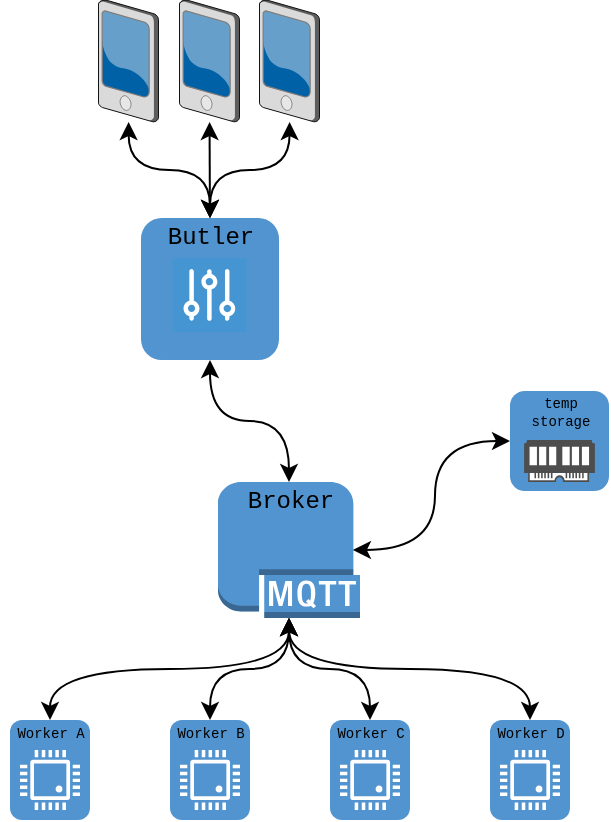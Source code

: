 <mxfile version="13.2.4" type="device"><diagram id="cu92Uepj93oP0r_YTjtZ" name="Page-1"><mxGraphModel dx="395" dy="229" grid="1" gridSize="10" guides="1" tooltips="1" connect="1" arrows="1" fold="1" page="1" pageScale="1" pageWidth="1100" pageHeight="850" math="0" shadow="0"><root><mxCell id="0"/><mxCell id="1" parent="0"/><mxCell id="rV9zs0hqMG50_5lKL3qY-25" style="edgeStyle=orthogonalEdgeStyle;curved=1;orthogonalLoop=1;jettySize=auto;html=1;exitX=0.5;exitY=1;exitDx=0;exitDy=0;startArrow=classic;startFill=1;fontFamily=Courier New;fontSize=7;" edge="1" parent="1" source="rV9zs0hqMG50_5lKL3qY-2" target="nn-2mk0rnkZ7YIND22Ct-1"><mxGeometry relative="1" as="geometry"/></mxCell><mxCell id="rV9zs0hqMG50_5lKL3qY-2" value="" style="rounded=1;whiteSpace=wrap;html=1;fillColor=#5294CF;strokeColor=none;" vertex="1" parent="1"><mxGeometry x="505.5" y="259" width="69" height="71" as="geometry"/></mxCell><mxCell id="rV9zs0hqMG50_5lKL3qY-20" style="edgeStyle=orthogonalEdgeStyle;curved=1;orthogonalLoop=1;jettySize=auto;html=1;exitX=0.5;exitY=1;exitDx=0;exitDy=0;exitPerimeter=0;entryX=0.5;entryY=0;entryDx=0;entryDy=0;startArrow=classic;startFill=1;fontFamily=Courier New;fontSize=7;" edge="1" parent="1" source="nn-2mk0rnkZ7YIND22Ct-1" target="rV9zs0hqMG50_5lKL3qY-7"><mxGeometry relative="1" as="geometry"/></mxCell><mxCell id="nn-2mk0rnkZ7YIND22Ct-1" value="" style="outlineConnect=0;dashed=0;verticalLabelPosition=bottom;verticalAlign=top;align=center;html=1;shape=mxgraph.aws3.mqtt_protocol;fillColor=#5294CF;gradientColor=none;" parent="1" vertex="1"><mxGeometry x="544" y="391" width="71" height="68" as="geometry"/></mxCell><mxCell id="nn-2mk0rnkZ7YIND22Ct-2" value="Broker" style="text;html=1;resizable=0;autosize=1;align=center;verticalAlign=middle;points=[];fillColor=none;strokeColor=none;rounded=0;fontFamily=Courier New;" parent="1" vertex="1"><mxGeometry x="549.5" y="391" width="60" height="20" as="geometry"/></mxCell><mxCell id="nn-2mk0rnkZ7YIND22Ct-3" value="" style="pointerEvents=1;shadow=0;dashed=0;html=1;strokeColor=none;fillColor=#4495D1;labelPosition=center;verticalLabelPosition=bottom;verticalAlign=top;align=center;outlineConnect=0;shape=mxgraph.veeam.controller;" parent="1" vertex="1"><mxGeometry x="521.25" y="279" width="37" height="37" as="geometry"/></mxCell><mxCell id="nn-2mk0rnkZ7YIND22Ct-5" value="Butler" style="text;html=1;resizable=0;autosize=1;align=center;verticalAlign=middle;points=[];fillColor=none;strokeColor=none;rounded=0;fontFamily=Courier New;" parent="1" vertex="1"><mxGeometry x="509.75" y="259" width="60" height="20" as="geometry"/></mxCell><mxCell id="rV9zs0hqMG50_5lKL3qY-24" style="edgeStyle=orthogonalEdgeStyle;curved=1;orthogonalLoop=1;jettySize=auto;html=1;exitX=0.5;exitY=0;exitDx=0;exitDy=0;entryX=0.5;entryY=1;entryDx=0;entryDy=0;entryPerimeter=0;startArrow=classic;startFill=1;fontFamily=Courier New;fontSize=7;" edge="1" parent="1" source="nn-2mk0rnkZ7YIND22Ct-7" target="nn-2mk0rnkZ7YIND22Ct-1"><mxGeometry relative="1" as="geometry"/></mxCell><mxCell id="nn-2mk0rnkZ7YIND22Ct-7" value="" style="rounded=1;whiteSpace=wrap;html=1;fillColor=#5294CF;strokeColor=none;" parent="1" vertex="1"><mxGeometry x="440" y="510" width="40" height="50" as="geometry"/></mxCell><mxCell id="nn-2mk0rnkZ7YIND22Ct-6" value="" style="pointerEvents=1;shadow=0;dashed=0;html=1;strokeColor=none;fillColor=#FFFFFF;labelPosition=center;verticalLabelPosition=bottom;verticalAlign=top;align=center;outlineConnect=0;shape=mxgraph.veeam.cpu;" parent="1" vertex="1"><mxGeometry x="445" y="525" width="30" height="30" as="geometry"/></mxCell><mxCell id="rV9zs0hqMG50_5lKL3qY-6" value="&lt;font face=&quot;Courier New&quot;&gt;Worker A&lt;/font&gt;" style="text;html=1;resizable=0;autosize=1;align=center;verticalAlign=middle;points=[];fillColor=none;strokeColor=none;rounded=0;fontSize=7;" vertex="1" parent="1"><mxGeometry x="435" y="512" width="50" height="10" as="geometry"/></mxCell><mxCell id="rV9zs0hqMG50_5lKL3qY-7" value="" style="rounded=1;whiteSpace=wrap;html=1;fillColor=#5294CF;strokeColor=none;" vertex="1" parent="1"><mxGeometry x="520" y="510" width="40" height="50" as="geometry"/></mxCell><mxCell id="rV9zs0hqMG50_5lKL3qY-8" value="" style="pointerEvents=1;shadow=0;dashed=0;html=1;strokeColor=none;fillColor=#FFFFFF;labelPosition=center;verticalLabelPosition=bottom;verticalAlign=top;align=center;outlineConnect=0;shape=mxgraph.veeam.cpu;" vertex="1" parent="1"><mxGeometry x="525" y="525" width="30" height="30" as="geometry"/></mxCell><mxCell id="rV9zs0hqMG50_5lKL3qY-9" value="&lt;font face=&quot;Courier New&quot;&gt;Worker B&lt;/font&gt;" style="text;html=1;resizable=0;autosize=1;align=center;verticalAlign=middle;points=[];fillColor=none;strokeColor=none;rounded=0;fontSize=7;" vertex="1" parent="1"><mxGeometry x="515" y="512" width="50" height="10" as="geometry"/></mxCell><mxCell id="rV9zs0hqMG50_5lKL3qY-22" style="edgeStyle=orthogonalEdgeStyle;curved=1;orthogonalLoop=1;jettySize=auto;html=1;exitX=0.5;exitY=0;exitDx=0;exitDy=0;startArrow=classic;startFill=1;fontFamily=Courier New;fontSize=7;" edge="1" parent="1" source="rV9zs0hqMG50_5lKL3qY-10" target="nn-2mk0rnkZ7YIND22Ct-1"><mxGeometry relative="1" as="geometry"/></mxCell><mxCell id="rV9zs0hqMG50_5lKL3qY-10" value="" style="rounded=1;whiteSpace=wrap;html=1;fillColor=#5294CF;strokeColor=none;" vertex="1" parent="1"><mxGeometry x="600" y="510" width="40" height="50" as="geometry"/></mxCell><mxCell id="rV9zs0hqMG50_5lKL3qY-11" value="" style="pointerEvents=1;shadow=0;dashed=0;html=1;strokeColor=none;fillColor=#FFFFFF;labelPosition=center;verticalLabelPosition=bottom;verticalAlign=top;align=center;outlineConnect=0;shape=mxgraph.veeam.cpu;" vertex="1" parent="1"><mxGeometry x="605" y="525" width="30" height="30" as="geometry"/></mxCell><mxCell id="rV9zs0hqMG50_5lKL3qY-12" value="&lt;font face=&quot;Courier New&quot;&gt;Worker C&lt;/font&gt;" style="text;html=1;resizable=0;autosize=1;align=center;verticalAlign=middle;points=[];fillColor=none;strokeColor=none;rounded=0;fontSize=7;" vertex="1" parent="1"><mxGeometry x="595" y="512" width="50" height="10" as="geometry"/></mxCell><mxCell id="rV9zs0hqMG50_5lKL3qY-23" style="edgeStyle=orthogonalEdgeStyle;curved=1;orthogonalLoop=1;jettySize=auto;html=1;exitX=0.5;exitY=0;exitDx=0;exitDy=0;entryX=0.5;entryY=1;entryDx=0;entryDy=0;entryPerimeter=0;startArrow=classic;startFill=1;fontFamily=Courier New;fontSize=7;" edge="1" parent="1" source="rV9zs0hqMG50_5lKL3qY-13" target="nn-2mk0rnkZ7YIND22Ct-1"><mxGeometry relative="1" as="geometry"/></mxCell><mxCell id="rV9zs0hqMG50_5lKL3qY-13" value="" style="rounded=1;whiteSpace=wrap;html=1;fillColor=#5294CF;strokeColor=none;" vertex="1" parent="1"><mxGeometry x="680" y="510" width="40" height="50" as="geometry"/></mxCell><mxCell id="rV9zs0hqMG50_5lKL3qY-14" value="" style="pointerEvents=1;shadow=0;dashed=0;html=1;strokeColor=none;fillColor=#FFFFFF;labelPosition=center;verticalLabelPosition=bottom;verticalAlign=top;align=center;outlineConnect=0;shape=mxgraph.veeam.cpu;" vertex="1" parent="1"><mxGeometry x="685" y="525" width="30" height="30" as="geometry"/></mxCell><mxCell id="rV9zs0hqMG50_5lKL3qY-15" value="&lt;font face=&quot;Courier New&quot;&gt;Worker D&lt;/font&gt;" style="text;html=1;resizable=0;autosize=1;align=center;verticalAlign=middle;points=[];fillColor=none;strokeColor=none;rounded=0;fontSize=7;" vertex="1" parent="1"><mxGeometry x="675" y="512" width="50" height="10" as="geometry"/></mxCell><mxCell id="rV9zs0hqMG50_5lKL3qY-31" style="edgeStyle=orthogonalEdgeStyle;curved=1;orthogonalLoop=1;jettySize=auto;html=1;exitX=0;exitY=0.5;exitDx=0;exitDy=0;entryX=0.95;entryY=0.5;entryDx=0;entryDy=0;entryPerimeter=0;startArrow=classic;startFill=1;fontFamily=Courier New;fontSize=7;" edge="1" parent="1" source="rV9zs0hqMG50_5lKL3qY-26" target="nn-2mk0rnkZ7YIND22Ct-1"><mxGeometry relative="1" as="geometry"/></mxCell><mxCell id="rV9zs0hqMG50_5lKL3qY-26" value="" style="rounded=1;whiteSpace=wrap;html=1;fillColor=#5294CF;strokeColor=none;" vertex="1" parent="1"><mxGeometry x="690" y="345.5" width="49.5" height="50" as="geometry"/></mxCell><mxCell id="rV9zs0hqMG50_5lKL3qY-41" style="edgeStyle=orthogonalEdgeStyle;curved=1;orthogonalLoop=1;jettySize=auto;html=1;entryX=0.5;entryY=0;entryDx=0;entryDy=0;startArrow=classic;startFill=1;fontFamily=Courier New;fontSize=7;" edge="1" parent="1" source="rV9zs0hqMG50_5lKL3qY-37" target="rV9zs0hqMG50_5lKL3qY-2"><mxGeometry relative="1" as="geometry"/></mxCell><mxCell id="rV9zs0hqMG50_5lKL3qY-37" value="" style="verticalLabelPosition=bottom;aspect=fixed;html=1;verticalAlign=top;strokeColor=none;align=center;outlineConnect=0;shape=mxgraph.citrix.pda;fillColor=#5294CF;fontFamily=Courier New;fontSize=7;" vertex="1" parent="1"><mxGeometry x="484.25" y="150" width="30" height="61" as="geometry"/></mxCell><mxCell id="rV9zs0hqMG50_5lKL3qY-42" style="edgeStyle=orthogonalEdgeStyle;curved=1;orthogonalLoop=1;jettySize=auto;html=1;entryX=0.5;entryY=0;entryDx=0;entryDy=0;startArrow=classic;startFill=1;fontFamily=Courier New;fontSize=7;" edge="1" parent="1" source="rV9zs0hqMG50_5lKL3qY-38" target="rV9zs0hqMG50_5lKL3qY-2"><mxGeometry relative="1" as="geometry"/></mxCell><mxCell id="rV9zs0hqMG50_5lKL3qY-38" value="" style="verticalLabelPosition=bottom;aspect=fixed;html=1;verticalAlign=top;strokeColor=none;align=center;outlineConnect=0;shape=mxgraph.citrix.pda;fillColor=#5294CF;fontFamily=Courier New;fontSize=7;" vertex="1" parent="1"><mxGeometry x="524.75" y="150" width="30" height="61" as="geometry"/></mxCell><mxCell id="rV9zs0hqMG50_5lKL3qY-43" style="edgeStyle=orthogonalEdgeStyle;curved=1;orthogonalLoop=1;jettySize=auto;html=1;entryX=0.5;entryY=0;entryDx=0;entryDy=0;startArrow=classic;startFill=1;fontFamily=Courier New;fontSize=7;" edge="1" parent="1" source="rV9zs0hqMG50_5lKL3qY-39" target="rV9zs0hqMG50_5lKL3qY-2"><mxGeometry relative="1" as="geometry"/></mxCell><mxCell id="rV9zs0hqMG50_5lKL3qY-39" value="" style="verticalLabelPosition=bottom;aspect=fixed;html=1;verticalAlign=top;strokeColor=none;align=center;outlineConnect=0;shape=mxgraph.citrix.pda;fillColor=#5294CF;fontFamily=Courier New;fontSize=7;" vertex="1" parent="1"><mxGeometry x="564.75" y="150" width="30" height="61" as="geometry"/></mxCell><mxCell id="rV9zs0hqMG50_5lKL3qY-44" value="" style="pointerEvents=1;shadow=0;dashed=0;html=1;strokeColor=none;fillColor=#4D4D4D;labelPosition=center;verticalLabelPosition=bottom;verticalAlign=top;align=center;outlineConnect=0;shape=mxgraph.veeam.ram;fontFamily=Courier New;fontSize=7;" vertex="1" parent="1"><mxGeometry x="697.06" y="370" width="35.38" height="21" as="geometry"/></mxCell><mxCell id="rV9zs0hqMG50_5lKL3qY-45" value="temp&lt;br style=&quot;font-size: 7px;&quot;&gt;storage" style="text;html=1;resizable=0;autosize=1;align=center;verticalAlign=middle;points=[];fillColor=none;strokeColor=none;rounded=0;fontFamily=Courier New;fontSize=7;" vertex="1" parent="1"><mxGeometry x="694.75" y="345.5" width="40" height="20" as="geometry"/></mxCell></root></mxGraphModel></diagram></mxfile>